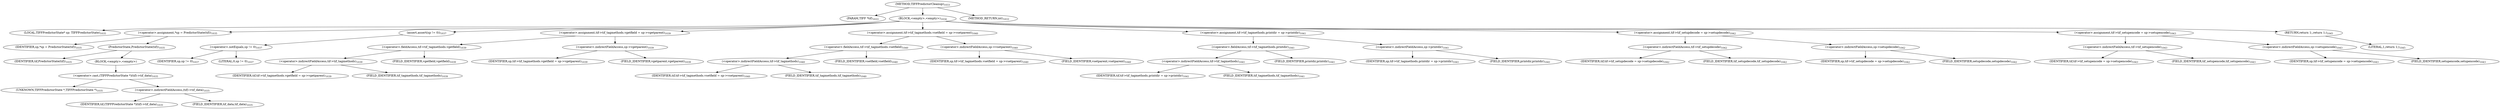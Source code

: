 digraph "TIFFPredictorCleanup" {  
"39570" [label = <(METHOD,TIFFPredictorCleanup)<SUB>1033</SUB>> ]
"39571" [label = <(PARAM,TIFF *tif)<SUB>1033</SUB>> ]
"39572" [label = <(BLOCK,&lt;empty&gt;,&lt;empty&gt;)<SUB>1034</SUB>> ]
"39573" [label = <(LOCAL,TIFFPredictorState* sp: TIFFPredictorState)<SUB>1035</SUB>> ]
"39574" [label = <(&lt;operator&gt;.assignment,*sp = PredictorState(tif))<SUB>1035</SUB>> ]
"39575" [label = <(IDENTIFIER,sp,*sp = PredictorState(tif))<SUB>1035</SUB>> ]
"39576" [label = <(PredictorState,PredictorState(tif))<SUB>1035</SUB>> ]
"39577" [label = <(IDENTIFIER,tif,PredictorState(tif))<SUB>1035</SUB>> ]
"39578" [label = <(BLOCK,&lt;empty&gt;,&lt;empty&gt;)> ]
"39579" [label = <(&lt;operator&gt;.cast,(TIFFPredictorState *)(tif)-&gt;tif_data)<SUB>1035</SUB>> ]
"39580" [label = <(UNKNOWN,TIFFPredictorState *,TIFFPredictorState *)<SUB>1035</SUB>> ]
"39581" [label = <(&lt;operator&gt;.indirectFieldAccess,(tif)-&gt;tif_data)<SUB>1035</SUB>> ]
"39582" [label = <(IDENTIFIER,tif,(TIFFPredictorState *)(tif)-&gt;tif_data)<SUB>1035</SUB>> ]
"39583" [label = <(FIELD_IDENTIFIER,tif_data,tif_data)<SUB>1035</SUB>> ]
"39584" [label = <(assert,assert(sp != 0))<SUB>1037</SUB>> ]
"39585" [label = <(&lt;operator&gt;.notEquals,sp != 0)<SUB>1037</SUB>> ]
"39586" [label = <(IDENTIFIER,sp,sp != 0)<SUB>1037</SUB>> ]
"39587" [label = <(LITERAL,0,sp != 0)<SUB>1037</SUB>> ]
"39588" [label = <(&lt;operator&gt;.assignment,tif-&gt;tif_tagmethods.vgetfield = sp-&gt;vgetparent)<SUB>1039</SUB>> ]
"39589" [label = <(&lt;operator&gt;.fieldAccess,tif-&gt;tif_tagmethods.vgetfield)<SUB>1039</SUB>> ]
"39590" [label = <(&lt;operator&gt;.indirectFieldAccess,tif-&gt;tif_tagmethods)<SUB>1039</SUB>> ]
"39591" [label = <(IDENTIFIER,tif,tif-&gt;tif_tagmethods.vgetfield = sp-&gt;vgetparent)<SUB>1039</SUB>> ]
"39592" [label = <(FIELD_IDENTIFIER,tif_tagmethods,tif_tagmethods)<SUB>1039</SUB>> ]
"39593" [label = <(FIELD_IDENTIFIER,vgetfield,vgetfield)<SUB>1039</SUB>> ]
"39594" [label = <(&lt;operator&gt;.indirectFieldAccess,sp-&gt;vgetparent)<SUB>1039</SUB>> ]
"39595" [label = <(IDENTIFIER,sp,tif-&gt;tif_tagmethods.vgetfield = sp-&gt;vgetparent)<SUB>1039</SUB>> ]
"39596" [label = <(FIELD_IDENTIFIER,vgetparent,vgetparent)<SUB>1039</SUB>> ]
"39597" [label = <(&lt;operator&gt;.assignment,tif-&gt;tif_tagmethods.vsetfield = sp-&gt;vsetparent)<SUB>1040</SUB>> ]
"39598" [label = <(&lt;operator&gt;.fieldAccess,tif-&gt;tif_tagmethods.vsetfield)<SUB>1040</SUB>> ]
"39599" [label = <(&lt;operator&gt;.indirectFieldAccess,tif-&gt;tif_tagmethods)<SUB>1040</SUB>> ]
"39600" [label = <(IDENTIFIER,tif,tif-&gt;tif_tagmethods.vsetfield = sp-&gt;vsetparent)<SUB>1040</SUB>> ]
"39601" [label = <(FIELD_IDENTIFIER,tif_tagmethods,tif_tagmethods)<SUB>1040</SUB>> ]
"39602" [label = <(FIELD_IDENTIFIER,vsetfield,vsetfield)<SUB>1040</SUB>> ]
"39603" [label = <(&lt;operator&gt;.indirectFieldAccess,sp-&gt;vsetparent)<SUB>1040</SUB>> ]
"39604" [label = <(IDENTIFIER,sp,tif-&gt;tif_tagmethods.vsetfield = sp-&gt;vsetparent)<SUB>1040</SUB>> ]
"39605" [label = <(FIELD_IDENTIFIER,vsetparent,vsetparent)<SUB>1040</SUB>> ]
"39606" [label = <(&lt;operator&gt;.assignment,tif-&gt;tif_tagmethods.printdir = sp-&gt;printdir)<SUB>1041</SUB>> ]
"39607" [label = <(&lt;operator&gt;.fieldAccess,tif-&gt;tif_tagmethods.printdir)<SUB>1041</SUB>> ]
"39608" [label = <(&lt;operator&gt;.indirectFieldAccess,tif-&gt;tif_tagmethods)<SUB>1041</SUB>> ]
"39609" [label = <(IDENTIFIER,tif,tif-&gt;tif_tagmethods.printdir = sp-&gt;printdir)<SUB>1041</SUB>> ]
"39610" [label = <(FIELD_IDENTIFIER,tif_tagmethods,tif_tagmethods)<SUB>1041</SUB>> ]
"39611" [label = <(FIELD_IDENTIFIER,printdir,printdir)<SUB>1041</SUB>> ]
"39612" [label = <(&lt;operator&gt;.indirectFieldAccess,sp-&gt;printdir)<SUB>1041</SUB>> ]
"39613" [label = <(IDENTIFIER,sp,tif-&gt;tif_tagmethods.printdir = sp-&gt;printdir)<SUB>1041</SUB>> ]
"39614" [label = <(FIELD_IDENTIFIER,printdir,printdir)<SUB>1041</SUB>> ]
"39615" [label = <(&lt;operator&gt;.assignment,tif-&gt;tif_setupdecode = sp-&gt;setupdecode)<SUB>1042</SUB>> ]
"39616" [label = <(&lt;operator&gt;.indirectFieldAccess,tif-&gt;tif_setupdecode)<SUB>1042</SUB>> ]
"39617" [label = <(IDENTIFIER,tif,tif-&gt;tif_setupdecode = sp-&gt;setupdecode)<SUB>1042</SUB>> ]
"39618" [label = <(FIELD_IDENTIFIER,tif_setupdecode,tif_setupdecode)<SUB>1042</SUB>> ]
"39619" [label = <(&lt;operator&gt;.indirectFieldAccess,sp-&gt;setupdecode)<SUB>1042</SUB>> ]
"39620" [label = <(IDENTIFIER,sp,tif-&gt;tif_setupdecode = sp-&gt;setupdecode)<SUB>1042</SUB>> ]
"39621" [label = <(FIELD_IDENTIFIER,setupdecode,setupdecode)<SUB>1042</SUB>> ]
"39622" [label = <(&lt;operator&gt;.assignment,tif-&gt;tif_setupencode = sp-&gt;setupencode)<SUB>1043</SUB>> ]
"39623" [label = <(&lt;operator&gt;.indirectFieldAccess,tif-&gt;tif_setupencode)<SUB>1043</SUB>> ]
"39624" [label = <(IDENTIFIER,tif,tif-&gt;tif_setupencode = sp-&gt;setupencode)<SUB>1043</SUB>> ]
"39625" [label = <(FIELD_IDENTIFIER,tif_setupencode,tif_setupencode)<SUB>1043</SUB>> ]
"39626" [label = <(&lt;operator&gt;.indirectFieldAccess,sp-&gt;setupencode)<SUB>1043</SUB>> ]
"39627" [label = <(IDENTIFIER,sp,tif-&gt;tif_setupencode = sp-&gt;setupencode)<SUB>1043</SUB>> ]
"39628" [label = <(FIELD_IDENTIFIER,setupencode,setupencode)<SUB>1043</SUB>> ]
"39629" [label = <(RETURN,return 1;,return 1;)<SUB>1045</SUB>> ]
"39630" [label = <(LITERAL,1,return 1;)<SUB>1045</SUB>> ]
"39631" [label = <(METHOD_RETURN,int)<SUB>1033</SUB>> ]
  "39570" -> "39571" 
  "39570" -> "39572" 
  "39570" -> "39631" 
  "39572" -> "39573" 
  "39572" -> "39574" 
  "39572" -> "39584" 
  "39572" -> "39588" 
  "39572" -> "39597" 
  "39572" -> "39606" 
  "39572" -> "39615" 
  "39572" -> "39622" 
  "39572" -> "39629" 
  "39574" -> "39575" 
  "39574" -> "39576" 
  "39576" -> "39577" 
  "39576" -> "39578" 
  "39578" -> "39579" 
  "39579" -> "39580" 
  "39579" -> "39581" 
  "39581" -> "39582" 
  "39581" -> "39583" 
  "39584" -> "39585" 
  "39585" -> "39586" 
  "39585" -> "39587" 
  "39588" -> "39589" 
  "39588" -> "39594" 
  "39589" -> "39590" 
  "39589" -> "39593" 
  "39590" -> "39591" 
  "39590" -> "39592" 
  "39594" -> "39595" 
  "39594" -> "39596" 
  "39597" -> "39598" 
  "39597" -> "39603" 
  "39598" -> "39599" 
  "39598" -> "39602" 
  "39599" -> "39600" 
  "39599" -> "39601" 
  "39603" -> "39604" 
  "39603" -> "39605" 
  "39606" -> "39607" 
  "39606" -> "39612" 
  "39607" -> "39608" 
  "39607" -> "39611" 
  "39608" -> "39609" 
  "39608" -> "39610" 
  "39612" -> "39613" 
  "39612" -> "39614" 
  "39615" -> "39616" 
  "39615" -> "39619" 
  "39616" -> "39617" 
  "39616" -> "39618" 
  "39619" -> "39620" 
  "39619" -> "39621" 
  "39622" -> "39623" 
  "39622" -> "39626" 
  "39623" -> "39624" 
  "39623" -> "39625" 
  "39626" -> "39627" 
  "39626" -> "39628" 
  "39629" -> "39630" 
}
